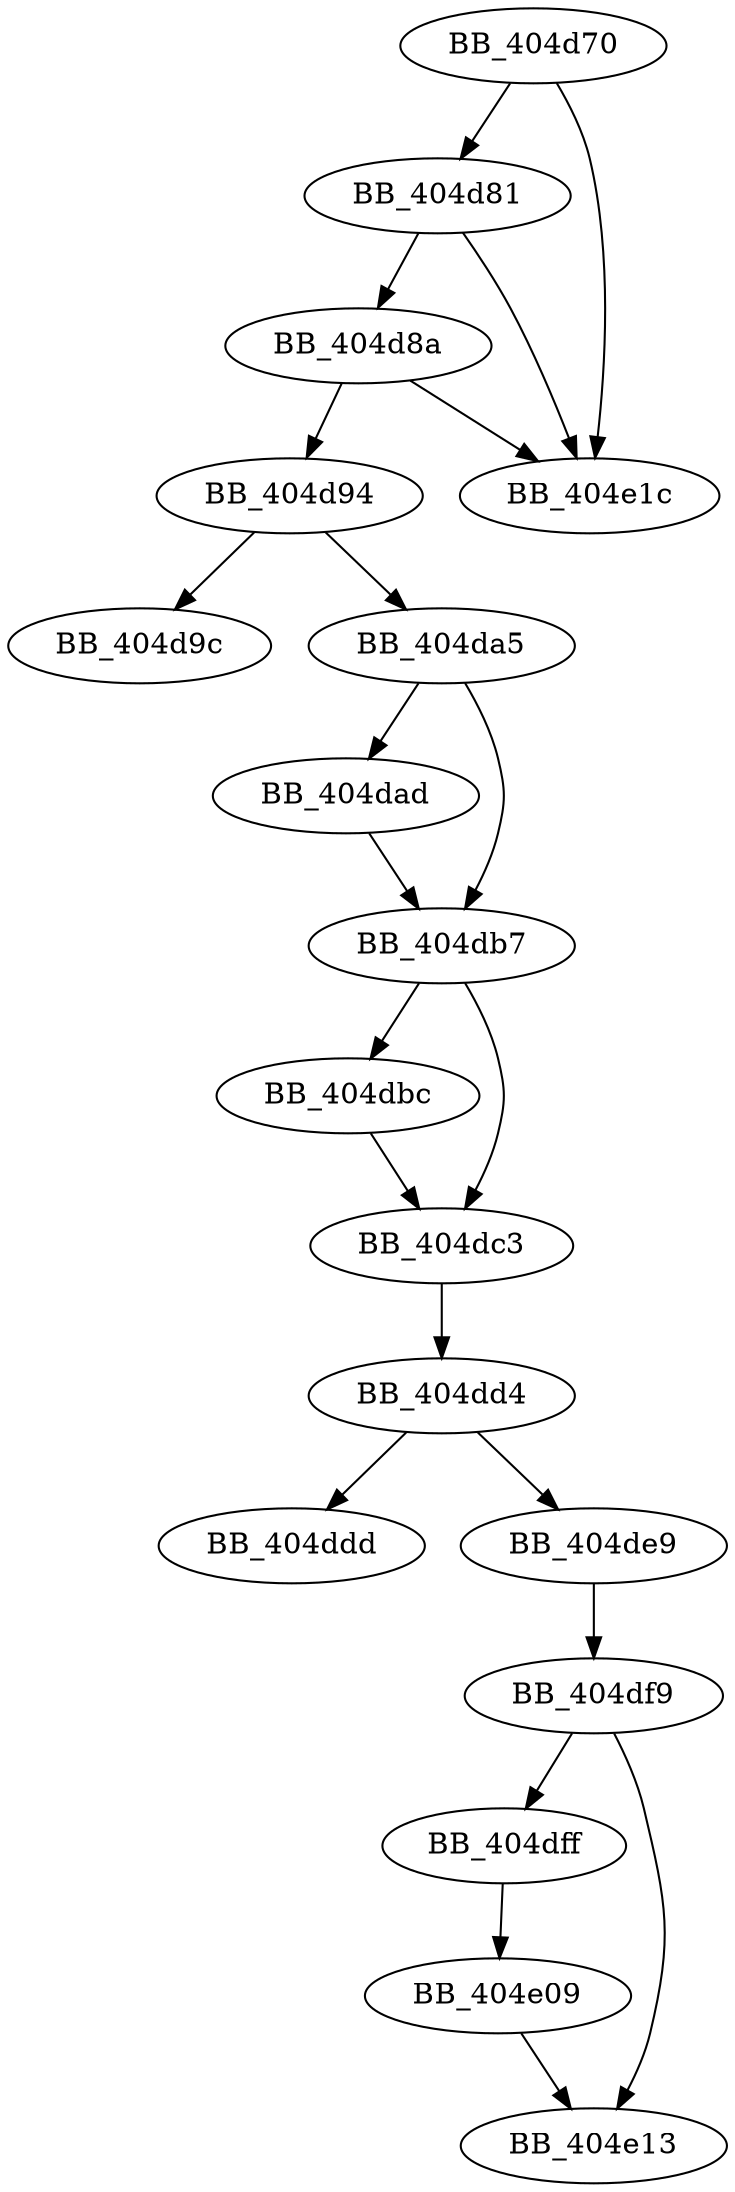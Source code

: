 DiGraph sub_404D70{
BB_404d70->BB_404d81
BB_404d70->BB_404e1c
BB_404d81->BB_404d8a
BB_404d81->BB_404e1c
BB_404d8a->BB_404d94
BB_404d8a->BB_404e1c
BB_404d94->BB_404d9c
BB_404d94->BB_404da5
BB_404da5->BB_404dad
BB_404da5->BB_404db7
BB_404dad->BB_404db7
BB_404db7->BB_404dbc
BB_404db7->BB_404dc3
BB_404dbc->BB_404dc3
BB_404dc3->BB_404dd4
BB_404dd4->BB_404ddd
BB_404dd4->BB_404de9
BB_404de9->BB_404df9
BB_404df9->BB_404dff
BB_404df9->BB_404e13
BB_404dff->BB_404e09
BB_404e09->BB_404e13
}
